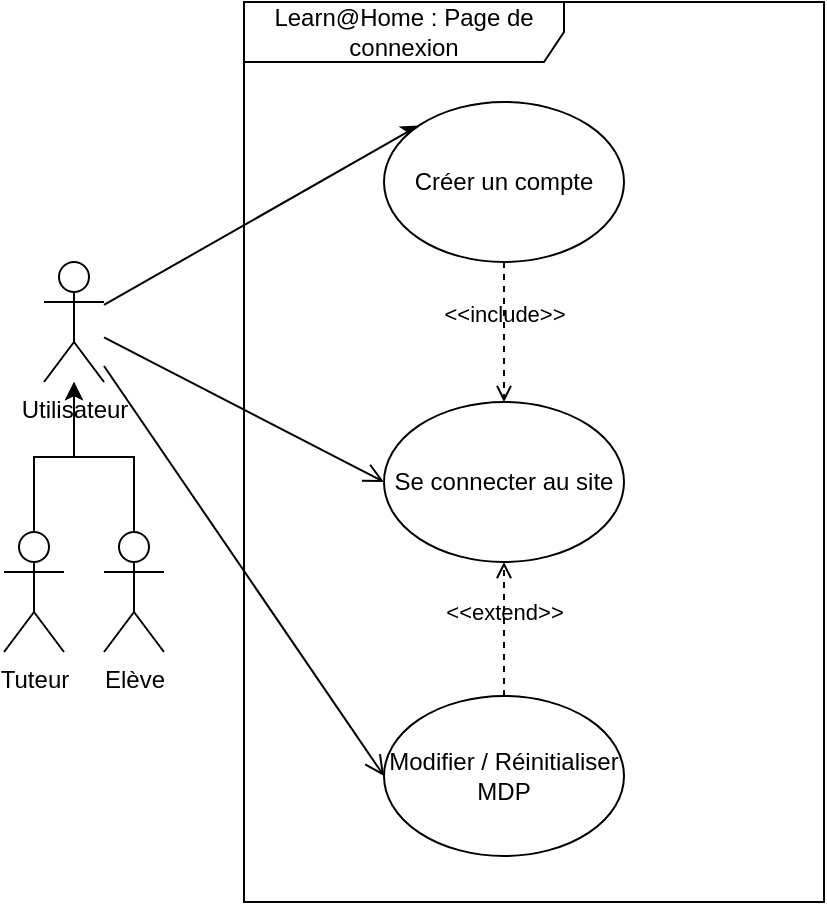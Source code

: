 <mxfile version="21.7.4" type="github">
  <diagram name="Page-1" id="2jc7q_5kXko_MmEhznyc">
    <mxGraphModel dx="1080" dy="618" grid="1" gridSize="10" guides="1" tooltips="1" connect="1" arrows="1" fold="1" page="1" pageScale="1" pageWidth="827" pageHeight="1169" math="0" shadow="0">
      <root>
        <mxCell id="0" />
        <mxCell id="1" parent="0" />
        <mxCell id="iRkX8cPrGIzEN0Rj3wx5-1" value="Utilisateur" style="shape=umlActor;verticalLabelPosition=bottom;verticalAlign=top;html=1;outlineConnect=0;" parent="1" vertex="1">
          <mxGeometry x="50" y="140" width="30" height="60" as="geometry" />
        </mxCell>
        <mxCell id="iRkX8cPrGIzEN0Rj3wx5-2" value="" style="endArrow=classic;html=1;rounded=0;entryX=0;entryY=0;entryDx=0;entryDy=0;" parent="1" source="iRkX8cPrGIzEN0Rj3wx5-1" target="iRkX8cPrGIzEN0Rj3wx5-3" edge="1">
          <mxGeometry width="50" height="50" relative="1" as="geometry">
            <mxPoint x="80" y="180" as="sourcePoint" />
            <mxPoint x="220" y="180" as="targetPoint" />
            <Array as="points" />
          </mxGeometry>
        </mxCell>
        <mxCell id="iRkX8cPrGIzEN0Rj3wx5-3" value="Créer un compte" style="ellipse;whiteSpace=wrap;html=1;" parent="1" vertex="1">
          <mxGeometry x="220" y="60" width="120" height="80" as="geometry" />
        </mxCell>
        <mxCell id="auilQgWAgydOBBKhMKSU-1" value="Se connecter au site" style="ellipse;whiteSpace=wrap;html=1;" parent="1" vertex="1">
          <mxGeometry x="220" y="210" width="120" height="80" as="geometry" />
        </mxCell>
        <mxCell id="auilQgWAgydOBBKhMKSU-2" value="Modifier / Réinitialiser MDP" style="ellipse;whiteSpace=wrap;html=1;" parent="1" vertex="1">
          <mxGeometry x="220" y="357" width="120" height="80" as="geometry" />
        </mxCell>
        <mxCell id="auilQgWAgydOBBKhMKSU-4" value="" style="edgeStyle=orthogonalEdgeStyle;rounded=0;orthogonalLoop=1;jettySize=auto;html=1;" parent="1" source="auilQgWAgydOBBKhMKSU-3" target="iRkX8cPrGIzEN0Rj3wx5-1" edge="1">
          <mxGeometry relative="1" as="geometry" />
        </mxCell>
        <mxCell id="auilQgWAgydOBBKhMKSU-3" value="Tuteur" style="shape=umlActor;verticalLabelPosition=bottom;verticalAlign=top;html=1;outlineConnect=0;" parent="1" vertex="1">
          <mxGeometry x="30" y="275" width="30" height="60" as="geometry" />
        </mxCell>
        <mxCell id="auilQgWAgydOBBKhMKSU-6" value="" style="edgeStyle=orthogonalEdgeStyle;rounded=0;orthogonalLoop=1;jettySize=auto;html=1;" parent="1" source="auilQgWAgydOBBKhMKSU-5" target="iRkX8cPrGIzEN0Rj3wx5-1" edge="1">
          <mxGeometry relative="1" as="geometry" />
        </mxCell>
        <mxCell id="auilQgWAgydOBBKhMKSU-5" value="Elève" style="shape=umlActor;verticalLabelPosition=bottom;verticalAlign=top;html=1;" parent="1" vertex="1">
          <mxGeometry x="80" y="275" width="30" height="60" as="geometry" />
        </mxCell>
        <mxCell id="auilQgWAgydOBBKhMKSU-9" value="" style="endArrow=open;startArrow=none;endFill=0;startFill=0;endSize=8;html=1;verticalAlign=bottom;labelBackgroundColor=none;strokeWidth=1;rounded=0;entryX=0;entryY=0.5;entryDx=0;entryDy=0;" parent="1" source="iRkX8cPrGIzEN0Rj3wx5-1" target="auilQgWAgydOBBKhMKSU-2" edge="1">
          <mxGeometry width="160" relative="1" as="geometry">
            <mxPoint x="120" y="290" as="sourcePoint" />
            <mxPoint x="280" y="290" as="targetPoint" />
          </mxGeometry>
        </mxCell>
        <mxCell id="auilQgWAgydOBBKhMKSU-11" value="" style="endArrow=open;startArrow=none;endFill=0;startFill=0;endSize=8;html=1;verticalAlign=bottom;labelBackgroundColor=none;strokeWidth=1;rounded=0;entryX=0;entryY=0.5;entryDx=0;entryDy=0;" parent="1" source="iRkX8cPrGIzEN0Rj3wx5-1" target="auilQgWAgydOBBKhMKSU-1" edge="1">
          <mxGeometry width="160" relative="1" as="geometry">
            <mxPoint x="70" y="165" as="sourcePoint" />
            <mxPoint x="210" y="335" as="targetPoint" />
          </mxGeometry>
        </mxCell>
        <mxCell id="auilQgWAgydOBBKhMKSU-12" value="&amp;lt;&amp;lt;extend&amp;gt;&amp;gt;" style="html=1;verticalAlign=bottom;labelBackgroundColor=none;endArrow=open;endFill=0;dashed=1;rounded=0;exitX=0.5;exitY=0;exitDx=0;exitDy=0;entryX=0.5;entryY=1;entryDx=0;entryDy=0;" parent="1" source="auilQgWAgydOBBKhMKSU-2" target="auilQgWAgydOBBKhMKSU-1" edge="1">
          <mxGeometry width="160" relative="1" as="geometry">
            <mxPoint x="210" y="310" as="sourcePoint" />
            <mxPoint x="370" y="310" as="targetPoint" />
          </mxGeometry>
        </mxCell>
        <mxCell id="auilQgWAgydOBBKhMKSU-17" value="Learn@Home : Page de connexion" style="shape=umlFrame;whiteSpace=wrap;html=1;pointerEvents=0;recursiveResize=0;container=1;collapsible=0;width=160;" parent="1" vertex="1">
          <mxGeometry x="150" y="10" width="290" height="450" as="geometry" />
        </mxCell>
        <mxCell id="auilQgWAgydOBBKhMKSU-13" value="&amp;lt;&amp;lt;include&amp;gt;&amp;gt;" style="html=1;verticalAlign=bottom;labelBackgroundColor=none;endArrow=open;endFill=0;dashed=1;rounded=0;exitX=0.5;exitY=1;exitDx=0;exitDy=0;entryX=0.5;entryY=0;entryDx=0;entryDy=0;" parent="1" source="iRkX8cPrGIzEN0Rj3wx5-3" target="auilQgWAgydOBBKhMKSU-1" edge="1">
          <mxGeometry width="160" relative="1" as="geometry">
            <mxPoint x="360" y="210" as="sourcePoint" />
            <mxPoint x="360" y="140" as="targetPoint" />
          </mxGeometry>
        </mxCell>
      </root>
    </mxGraphModel>
  </diagram>
</mxfile>

